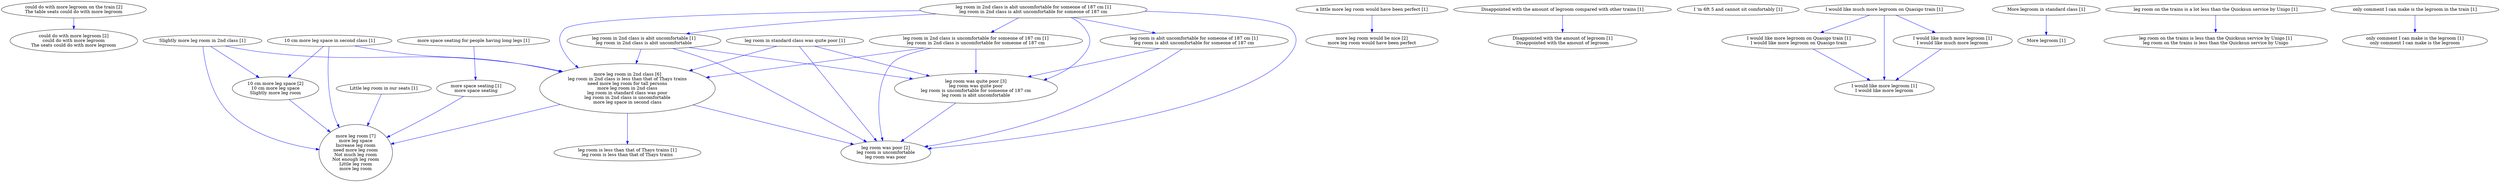 digraph collapsedGraph {
"could do with more legroom [2]\ncould do with more legroom\nThe seats could do with more legroom""more leg room in 2nd class [6]\nleg room in 2nd class is less than that of Thays trains\nneed more leg room for tall persons\nmore leg room in 2nd class\nleg room in standard class was poor\nleg room in 2nd class is uncomfortable\nmore leg space in second class""10 cm more leg space [2]\n10 cm more leg space\nSlightly more leg room""more leg room would be nice [2]\nmore leg room would have been perfect""more leg room [7]\nmore leg space\nIncrease leg room\nneed more leg room\nNot much leg room\nNot enough leg room\nLittle leg room\nmore leg room""leg room was poor [2]\nleg room is uncomfortable\nleg room was poor""leg room was quite poor [3]\nleg room was quite poor\nleg room is uncomfortable for someone of 187 cm\nleg room is abit uncomfortable""could do with more legroom on the train [2]\nThe table seats could do with more legroom""10 cm more leg space in second class [1]""Disappointed with the amount of legroom compared with other trains [1]""Disappointed with the amount of legroom [1]\nDisappointed with the amount of legroom""I 'm 6ft 5 and cannot sit comfortably [1]""I would like much more legroom on Quasigo train [1]""I would like more legroom on Quasigo train [1]\nI would like more legroom on Quasigo train""I would like more legroom [1]\nI would like more legroom""I would like much more legroom [1]\nI would like much more legroom""Little leg room in our seats [1]""More legroom [1]""More legroom in standard class [1]""Slightly more leg room in 2nd class [1]""a little more leg room would have been perfect [1]""leg room in 2nd class is abit uncomfortable for someone of 187 cm [1]\nleg room in 2nd class is abit uncomfortable for someone of 187 cm""leg room is abit uncomfortable for someone of 187 cm [1]\nleg room is abit uncomfortable for someone of 187 cm""leg room in 2nd class is abit uncomfortable [1]\nleg room in 2nd class is abit uncomfortable""leg room in 2nd class is uncomfortable for someone of 187 cm [1]\nleg room in 2nd class is uncomfortable for someone of 187 cm""leg room is less than that of Thays trains [1]\nleg room is less than that of Thays trains""leg room in standard class was quite poor [1]""leg room on the trains is a lot less than the Quicksun service by Unigo [1]""leg room on the trains is less than the Quicksun service by Unigo [1]\nleg room on the trains is less than the Quicksun service by Unigo""more space seating for people having long legs [1]""more space seating [1]\nmore space seating""only comment I can make is the legroom in the train [1]""only comment I can make is the legroom [1]\nonly comment I can make is the legroom""10 cm more leg space in second class [1]" -> "more leg room in 2nd class [6]\nleg room in 2nd class is less than that of Thays trains\nneed more leg room for tall persons\nmore leg room in 2nd class\nleg room in standard class was poor\nleg room in 2nd class is uncomfortable\nmore leg space in second class" [color=blue]
"more leg room in 2nd class [6]\nleg room in 2nd class is less than that of Thays trains\nneed more leg room for tall persons\nmore leg room in 2nd class\nleg room in standard class was poor\nleg room in 2nd class is uncomfortable\nmore leg space in second class" -> "more leg room [7]\nmore leg space\nIncrease leg room\nneed more leg room\nNot much leg room\nNot enough leg room\nLittle leg room\nmore leg room" [color=blue]
"10 cm more leg space in second class [1]" -> "10 cm more leg space [2]\n10 cm more leg space\nSlightly more leg room" [color=blue]
"10 cm more leg space [2]\n10 cm more leg space\nSlightly more leg room" -> "more leg room [7]\nmore leg space\nIncrease leg room\nneed more leg room\nNot much leg room\nNot enough leg room\nLittle leg room\nmore leg room" [color=blue]
"10 cm more leg space in second class [1]" -> "more leg room [7]\nmore leg space\nIncrease leg room\nneed more leg room\nNot much leg room\nNot enough leg room\nLittle leg room\nmore leg room" [color=blue]
"Disappointed with the amount of legroom compared with other trains [1]" -> "Disappointed with the amount of legroom [1]\nDisappointed with the amount of legroom" [color=blue]
"I would like much more legroom on Quasigo train [1]" -> "I would like more legroom on Quasigo train [1]\nI would like more legroom on Quasigo train" [color=blue]
"I would like more legroom on Quasigo train [1]\nI would like more legroom on Quasigo train" -> "I would like more legroom [1]\nI would like more legroom" [color=blue]
"I would like much more legroom on Quasigo train [1]" -> "I would like much more legroom [1]\nI would like much more legroom" [color=blue]
"I would like much more legroom [1]\nI would like much more legroom" -> "I would like more legroom [1]\nI would like more legroom" [color=blue]
"I would like much more legroom on Quasigo train [1]" -> "I would like more legroom [1]\nI would like more legroom" [color=blue]
"Little leg room in our seats [1]" -> "more leg room [7]\nmore leg space\nIncrease leg room\nneed more leg room\nNot much leg room\nNot enough leg room\nLittle leg room\nmore leg room" [color=blue]
"More legroom in standard class [1]" -> "More legroom [1]" [color=blue]
"Slightly more leg room in 2nd class [1]" -> "more leg room in 2nd class [6]\nleg room in 2nd class is less than that of Thays trains\nneed more leg room for tall persons\nmore leg room in 2nd class\nleg room in standard class was poor\nleg room in 2nd class is uncomfortable\nmore leg space in second class" [color=blue]
"Slightly more leg room in 2nd class [1]" -> "10 cm more leg space [2]\n10 cm more leg space\nSlightly more leg room" [color=blue]
"Slightly more leg room in 2nd class [1]" -> "more leg room [7]\nmore leg space\nIncrease leg room\nneed more leg room\nNot much leg room\nNot enough leg room\nLittle leg room\nmore leg room" [color=blue]
"could do with more legroom on the train [2]\nThe table seats could do with more legroom" -> "could do with more legroom [2]\ncould do with more legroom\nThe seats could do with more legroom" [color=blue]
"a little more leg room would have been perfect [1]" -> "more leg room would be nice [2]\nmore leg room would have been perfect" [color=blue]
"leg room in 2nd class is abit uncomfortable for someone of 187 cm [1]\nleg room in 2nd class is abit uncomfortable for someone of 187 cm" -> "leg room is abit uncomfortable for someone of 187 cm [1]\nleg room is abit uncomfortable for someone of 187 cm" [color=blue]
"leg room is abit uncomfortable for someone of 187 cm [1]\nleg room is abit uncomfortable for someone of 187 cm" -> "leg room was quite poor [3]\nleg room was quite poor\nleg room is uncomfortable for someone of 187 cm\nleg room is abit uncomfortable" [color=blue]
"leg room was quite poor [3]\nleg room was quite poor\nleg room is uncomfortable for someone of 187 cm\nleg room is abit uncomfortable" -> "leg room was poor [2]\nleg room is uncomfortable\nleg room was poor" [color=blue]
"leg room in 2nd class is abit uncomfortable for someone of 187 cm [1]\nleg room in 2nd class is abit uncomfortable for someone of 187 cm" -> "leg room in 2nd class is abit uncomfortable [1]\nleg room in 2nd class is abit uncomfortable" [color=blue]
"leg room in 2nd class is abit uncomfortable [1]\nleg room in 2nd class is abit uncomfortable" -> "leg room was quite poor [3]\nleg room was quite poor\nleg room is uncomfortable for someone of 187 cm\nleg room is abit uncomfortable" [color=blue]
"leg room in 2nd class is abit uncomfortable [1]\nleg room in 2nd class is abit uncomfortable" -> "more leg room in 2nd class [6]\nleg room in 2nd class is less than that of Thays trains\nneed more leg room for tall persons\nmore leg room in 2nd class\nleg room in standard class was poor\nleg room in 2nd class is uncomfortable\nmore leg space in second class" [color=blue]
"more leg room in 2nd class [6]\nleg room in 2nd class is less than that of Thays trains\nneed more leg room for tall persons\nmore leg room in 2nd class\nleg room in standard class was poor\nleg room in 2nd class is uncomfortable\nmore leg space in second class" -> "leg room was poor [2]\nleg room is uncomfortable\nleg room was poor" [color=blue]
"leg room in 2nd class is abit uncomfortable for someone of 187 cm [1]\nleg room in 2nd class is abit uncomfortable for someone of 187 cm" -> "leg room in 2nd class is uncomfortable for someone of 187 cm [1]\nleg room in 2nd class is uncomfortable for someone of 187 cm" [color=blue]
"leg room in 2nd class is uncomfortable for someone of 187 cm [1]\nleg room in 2nd class is uncomfortable for someone of 187 cm" -> "leg room was quite poor [3]\nleg room was quite poor\nleg room is uncomfortable for someone of 187 cm\nleg room is abit uncomfortable" [color=blue]
"leg room in 2nd class is uncomfortable for someone of 187 cm [1]\nleg room in 2nd class is uncomfortable for someone of 187 cm" -> "more leg room in 2nd class [6]\nleg room in 2nd class is less than that of Thays trains\nneed more leg room for tall persons\nmore leg room in 2nd class\nleg room in standard class was poor\nleg room in 2nd class is uncomfortable\nmore leg space in second class" [color=blue]
"leg room in 2nd class is abit uncomfortable for someone of 187 cm [1]\nleg room in 2nd class is abit uncomfortable for someone of 187 cm" -> "more leg room in 2nd class [6]\nleg room in 2nd class is less than that of Thays trains\nneed more leg room for tall persons\nmore leg room in 2nd class\nleg room in standard class was poor\nleg room in 2nd class is uncomfortable\nmore leg space in second class" [color=blue]
"leg room in 2nd class is abit uncomfortable for someone of 187 cm [1]\nleg room in 2nd class is abit uncomfortable for someone of 187 cm" -> "leg room was quite poor [3]\nleg room was quite poor\nleg room is uncomfortable for someone of 187 cm\nleg room is abit uncomfortable" [color=blue]
"leg room is abit uncomfortable for someone of 187 cm [1]\nleg room is abit uncomfortable for someone of 187 cm" -> "leg room was poor [2]\nleg room is uncomfortable\nleg room was poor" [color=blue]
"leg room in 2nd class is abit uncomfortable [1]\nleg room in 2nd class is abit uncomfortable" -> "leg room was poor [2]\nleg room is uncomfortable\nleg room was poor" [color=blue]
"leg room in 2nd class is uncomfortable for someone of 187 cm [1]\nleg room in 2nd class is uncomfortable for someone of 187 cm" -> "leg room was poor [2]\nleg room is uncomfortable\nleg room was poor" [color=blue]
"leg room in 2nd class is abit uncomfortable for someone of 187 cm [1]\nleg room in 2nd class is abit uncomfortable for someone of 187 cm" -> "leg room was poor [2]\nleg room is uncomfortable\nleg room was poor" [color=blue]
"more leg room in 2nd class [6]\nleg room in 2nd class is less than that of Thays trains\nneed more leg room for tall persons\nmore leg room in 2nd class\nleg room in standard class was poor\nleg room in 2nd class is uncomfortable\nmore leg space in second class" -> "leg room is less than that of Thays trains [1]\nleg room is less than that of Thays trains" [color=blue]
"leg room in standard class was quite poor [1]" -> "more leg room in 2nd class [6]\nleg room in 2nd class is less than that of Thays trains\nneed more leg room for tall persons\nmore leg room in 2nd class\nleg room in standard class was poor\nleg room in 2nd class is uncomfortable\nmore leg space in second class" [color=blue]
"leg room in standard class was quite poor [1]" -> "leg room was quite poor [3]\nleg room was quite poor\nleg room is uncomfortable for someone of 187 cm\nleg room is abit uncomfortable" [color=blue]
"leg room in standard class was quite poor [1]" -> "leg room was poor [2]\nleg room is uncomfortable\nleg room was poor" [color=blue]
"leg room on the trains is a lot less than the Quicksun service by Unigo [1]" -> "leg room on the trains is less than the Quicksun service by Unigo [1]\nleg room on the trains is less than the Quicksun service by Unigo" [color=blue]
"more space seating for people having long legs [1]" -> "more space seating [1]\nmore space seating" [color=blue]
"more space seating [1]\nmore space seating" -> "more leg room [7]\nmore leg space\nIncrease leg room\nneed more leg room\nNot much leg room\nNot enough leg room\nLittle leg room\nmore leg room" [color=blue]
"only comment I can make is the legroom in the train [1]" -> "only comment I can make is the legroom [1]\nonly comment I can make is the legroom" [color=blue]
}